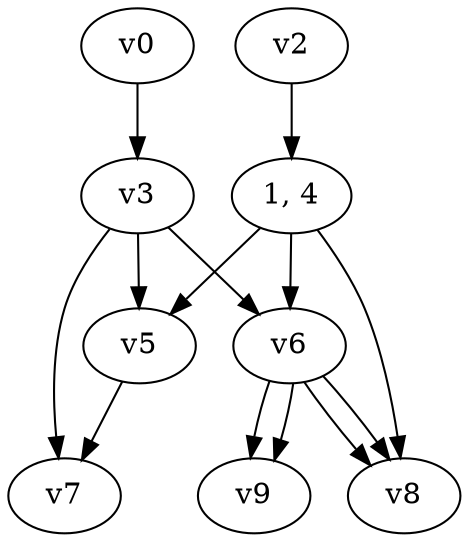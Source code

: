 digraph G { 
v1 [label="1, 4"]; 
v0 -> v3;
v1 -> v5 -> v7;
v1 -> v8;
v1 -> v6;
v2 -> v1;
v3 -> v5;
v3 -> v6;
v3 -> v7;
v6 -> v8;
v6 -> v8;
v6 -> v9;
v6 -> v9;
}